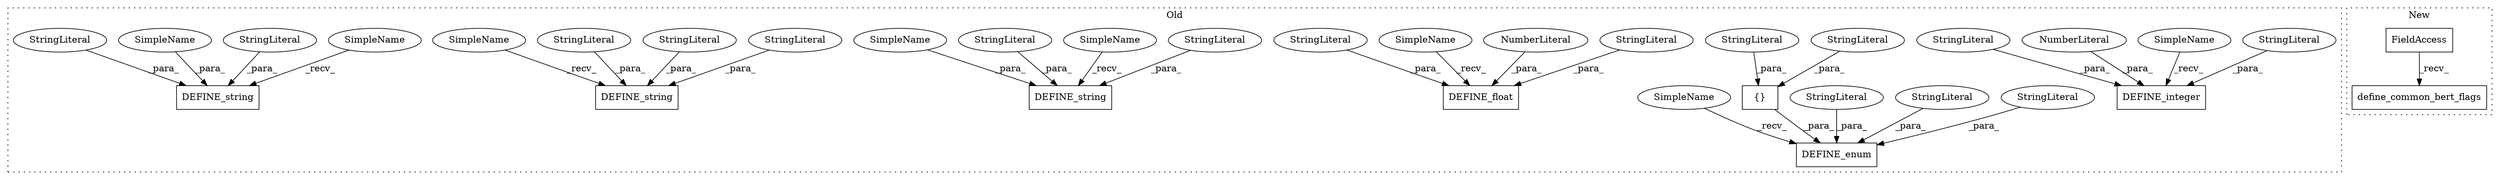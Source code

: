 digraph G {
subgraph cluster0 {
1 [label="DEFINE_integer" a="32" s="1507,1588" l="15,1" shape="box"];
3 [label="NumberLiteral" a="34" s="1541" l="1" shape="ellipse"];
4 [label="DEFINE_float" a="32" s="1706,1779" l="13,1" shape="box"];
5 [label="DEFINE_enum" a="32" s="903,1099" l="12,1" shape="box"];
6 [label="NumberLiteral" a="34" s="1735" l="6" shape="ellipse"];
7 [label="{}" a="4" s="952,967" l="1,1" shape="box"];
9 [label="DEFINE_string" a="32" s="566,657" l="14,1" shape="box"];
10 [label="DEFINE_string" a="32" s="670,826" l="14,1" shape="box"];
11 [label="StringLiteral" a="45" s="1522" l="18" shape="ellipse"];
12 [label="DEFINE_string" a="32" s="839,890" l="14,1" shape="box"];
13 [label="StringLiteral" a="45" s="1543" l="45" shape="ellipse"];
14 [label="StringLiteral" a="45" s="604" l="53" shape="ellipse"];
15 [label="StringLiteral" a="45" s="959" l="8" shape="ellipse"];
16 [label="StringLiteral" a="45" s="853" l="5" shape="ellipse"];
17 [label="StringLiteral" a="45" s="953" l="5" shape="ellipse"];
18 [label="StringLiteral" a="45" s="969" l="130" shape="ellipse"];
19 [label="StringLiteral" a="45" s="915" l="15" shape="ellipse"];
20 [label="StringLiteral" a="45" s="931" l="8" shape="ellipse"];
21 [label="StringLiteral" a="45" s="1719" l="15" shape="ellipse"];
22 [label="StringLiteral" a="45" s="1742" l="37" shape="ellipse"];
23 [label="StringLiteral" a="45" s="580" l="18" shape="ellipse"];
24 [label="StringLiteral" a="45" s="701" l="125" shape="ellipse"];
25 [label="StringLiteral" a="45" s="859" l="2" shape="ellipse"];
26 [label="StringLiteral" a="45" s="684" l="11" shape="ellipse"];
27 [label="StringLiteral" a="45" s="862" l="28" shape="ellipse"];
28 [label="SimpleName" a="42" s="599" l="4" shape="ellipse"];
29 [label="SimpleName" a="42" s="696" l="4" shape="ellipse"];
30 [label="SimpleName" a="42" s="664" l="5" shape="ellipse"];
31 [label="SimpleName" a="42" s="897" l="5" shape="ellipse"];
32 [label="SimpleName" a="42" s="560" l="5" shape="ellipse"];
33 [label="SimpleName" a="42" s="1700" l="5" shape="ellipse"];
34 [label="SimpleName" a="42" s="1501" l="5" shape="ellipse"];
35 [label="SimpleName" a="42" s="833" l="5" shape="ellipse"];
label = "Old";
style="dotted";
}
subgraph cluster1 {
2 [label="define_common_bert_flags" a="32" s="1202" l="26" shape="box"];
8 [label="FieldAccess" a="22" s="1189" l="12" shape="box"];
label = "New";
style="dotted";
}
3 -> 1 [label="_para_"];
6 -> 4 [label="_para_"];
7 -> 5 [label="_para_"];
8 -> 2 [label="_recv_"];
11 -> 1 [label="_para_"];
13 -> 1 [label="_para_"];
14 -> 9 [label="_para_"];
15 -> 7 [label="_para_"];
16 -> 12 [label="_para_"];
17 -> 7 [label="_para_"];
18 -> 5 [label="_para_"];
19 -> 5 [label="_para_"];
20 -> 5 [label="_para_"];
21 -> 4 [label="_para_"];
22 -> 4 [label="_para_"];
23 -> 9 [label="_para_"];
24 -> 10 [label="_para_"];
25 -> 12 [label="_para_"];
26 -> 10 [label="_para_"];
27 -> 12 [label="_para_"];
28 -> 9 [label="_para_"];
29 -> 10 [label="_para_"];
30 -> 10 [label="_recv_"];
31 -> 5 [label="_recv_"];
32 -> 9 [label="_recv_"];
33 -> 4 [label="_recv_"];
34 -> 1 [label="_recv_"];
35 -> 12 [label="_recv_"];
}